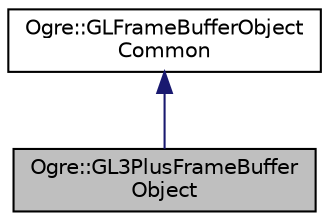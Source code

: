 digraph "Ogre::GL3PlusFrameBufferObject"
{
  bgcolor="transparent";
  edge [fontname="Helvetica",fontsize="10",labelfontname="Helvetica",labelfontsize="10"];
  node [fontname="Helvetica",fontsize="10",shape=record];
  Node0 [label="Ogre::GL3PlusFrameBuffer\lObject",height=0.2,width=0.4,color="black", fillcolor="grey75", style="filled", fontcolor="black"];
  Node1 -> Node0 [dir="back",color="midnightblue",fontsize="10",style="solid",fontname="Helvetica"];
  Node1 [label="Ogre::GLFrameBufferObject\lCommon",height=0.2,width=0.4,color="black",URL="$class_ogre_1_1_g_l_frame_buffer_object_common.html",tooltip="Frame Buffer Object abstraction. "];
}
